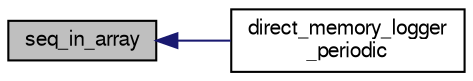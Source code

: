 digraph "seq_in_array"
{
  edge [fontname="FreeSans",fontsize="10",labelfontname="FreeSans",labelfontsize="10"];
  node [fontname="FreeSans",fontsize="10",shape=record];
  rankdir="LR";
  Node1 [label="seq_in_array",height=0.2,width=0.4,color="black", fillcolor="grey75", style="filled", fontcolor="black"];
  Node1 -> Node2 [dir="back",color="midnightblue",fontsize="10",style="solid",fontname="FreeSans"];
  Node2 [label="direct_memory_logger\l_periodic",height=0.2,width=0.4,color="black", fillcolor="white", style="filled",URL="$direct__memory__logger_8h.html#a0e2f1c2c6383161a1a5a6dd8d3f7c74f"];
}
